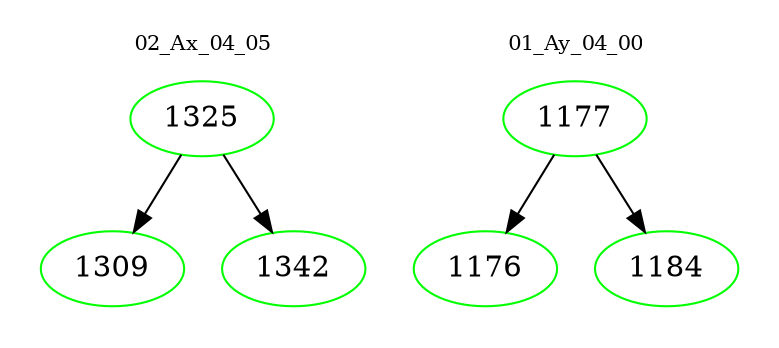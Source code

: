 digraph{
subgraph cluster_0 {
color = white
label = "02_Ax_04_05";
fontsize=10;
T0_1325 [label="1325", color="green"]
T0_1325 -> T0_1309 [color="black"]
T0_1309 [label="1309", color="green"]
T0_1325 -> T0_1342 [color="black"]
T0_1342 [label="1342", color="green"]
}
subgraph cluster_1 {
color = white
label = "01_Ay_04_00";
fontsize=10;
T1_1177 [label="1177", color="green"]
T1_1177 -> T1_1176 [color="black"]
T1_1176 [label="1176", color="green"]
T1_1177 -> T1_1184 [color="black"]
T1_1184 [label="1184", color="green"]
}
}
